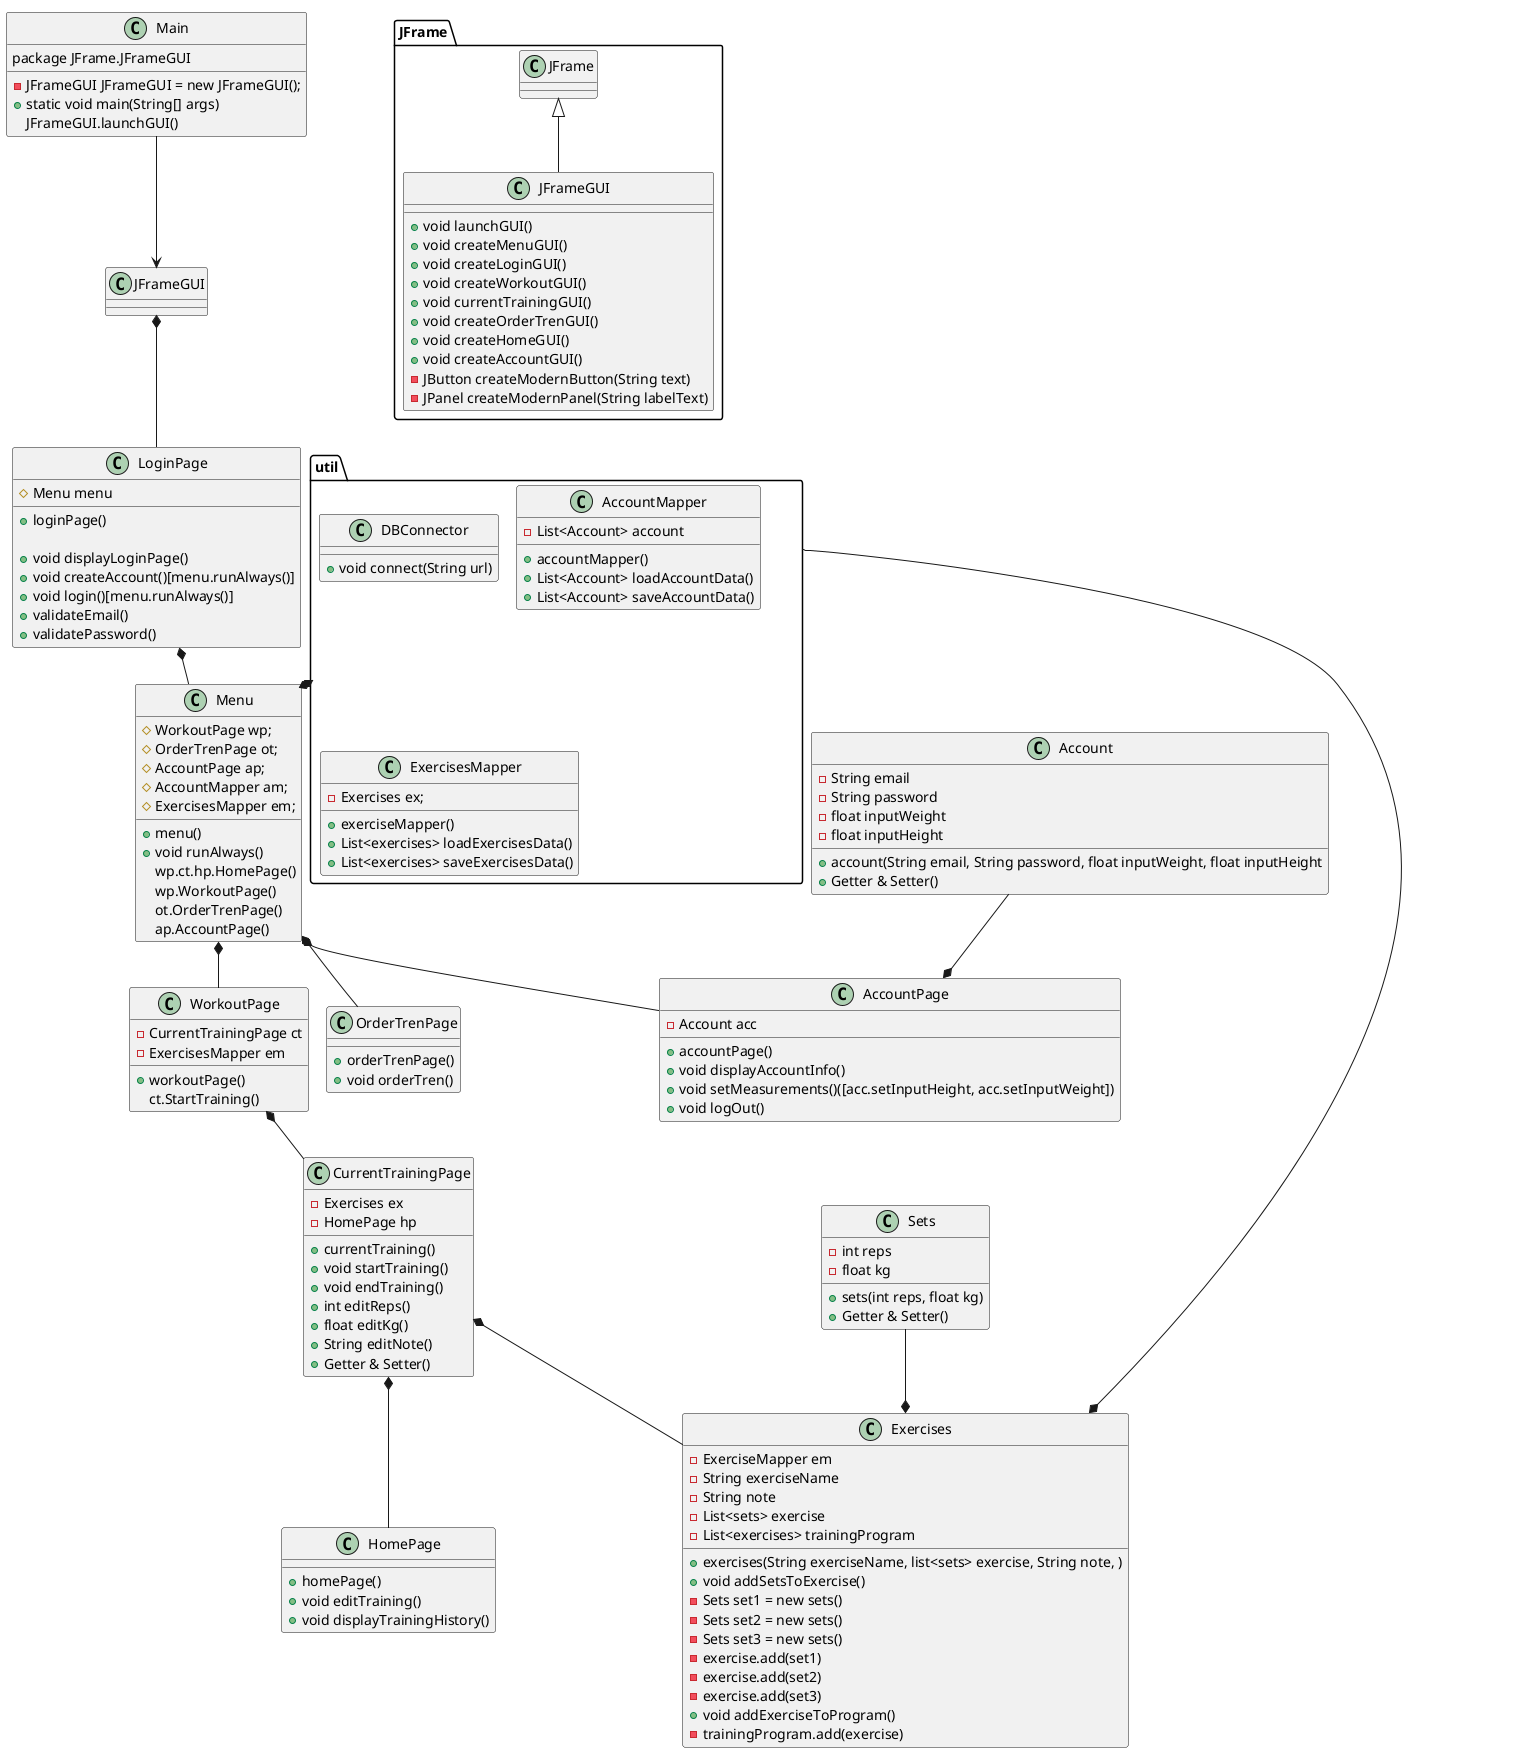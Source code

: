 @startuml
!pragma layout smetana

Main --> JFrameGUI
JFrameGUI *-- LoginPage
LoginPage *-- Menu
CurrentTrainingPage *-- HomePage
Menu *-- WorkoutPage
Menu *-- AccountPage
Menu *-- OrderTrenPage
Account --* AccountPage
CurrentTrainingPage *-- Exercises
"util" *--* Menu
"util" --* Exercises
Sets --* Exercises

class Main {
package JFrame.JFrameGUI
- JFrameGUI JFrameGUI = new JFrameGUI();
+ static void main(String[] args)
JFrameGUI.launchGUI()

}
package JFrame{
class JFrameGUI extends JFrame  {
+ void launchGUI()
+ void createMenuGUI()
+ void createLoginGUI()
+ void createWorkoutGUI()
+ void currentTrainingGUI()
+ void createOrderTrenGUI()
+ void createHomeGUI()
+ void createAccountGUI()
- JButton createModernButton(String text)
- JPanel createModernPanel(String labelText)
}
}

class LoginPage {
# Menu menu

' Constructor
+ loginPage()

' Metoder
+ void displayLoginPage()
+ void createAccount()[menu.runAlways()]
+ void login()[menu.runAlways()]
+ validateEmail()
+ validatePassword()

}
class Menu {
# WorkoutPage wp;
# OrderTrenPage ot;
# AccountPage ap;
# AccountMapper am;
# ExercisesMapper em;
+ menu()
+ void runAlways()
 wp.ct.hp.HomePage()
 wp.WorkoutPage()
 ot.OrderTrenPage()
 ap.AccountPage()


}
class HomePage{
+ homePage()
+ void editTraining()
+ void displayTrainingHistory()
}
class WorkoutPage {
- CurrentTrainingPage ct
- ExercisesMapper em
+ workoutPage()
ct.StartTraining()

}

WorkoutPage *-- CurrentTrainingPage

class CurrentTrainingPage{
- Exercises ex
- HomePage hp
+ currentTraining()
+ void startTraining()
+ void endTraining()
+ int editReps()
+ float editKg()
+ String editNote()
+ Getter & Setter()
}

class AccountPage {
- Account acc
+ accountPage()
+ void displayAccountInfo()
+ void setMeasurements()([acc.setInputHeight, acc.setInputWeight])
+ void logOut()

}
class OrderTrenPage {
+ orderTrenPage()
+ void orderTren()

}
class Exercises {
- ExerciseMapper em
+ exercises(String exerciseName, list<sets> exercise, String note, )
- String exerciseName
- String note
- List<sets> exercise
- List<exercises> trainingProgram


+ void addSetsToExercise()
- Sets set1 = new sets()
- Sets set2 = new sets()
- Sets set3 = new sets()
- exercise.add(set1)
- exercise.add(set2)
- exercise.add(set3)
+ void addExerciseToProgram()
- trainingProgram.add(exercise)

}

class Account {
- String email
- String password
- float inputWeight
- float inputHeight

+ account(String email, String password, float inputWeight, float inputHeight
+ Getter & Setter()

}
class Sets {
- int reps
- float kg

+ sets(int reps, float kg)
+ Getter & Setter()
}

package "util" {
class DBConnector {
+ void connect(String url)
}
class AccountMapper {
+ accountMapper()
- List<Account> account

+List<Account> loadAccountData()
+List<Account> saveAccountData()
}


class ExercisesMapper {
- Exercises ex;

+ exerciseMapper()
+ List<exercises> loadExercisesData()
+ List<exercises> saveExercisesData()
}

}
@enduml